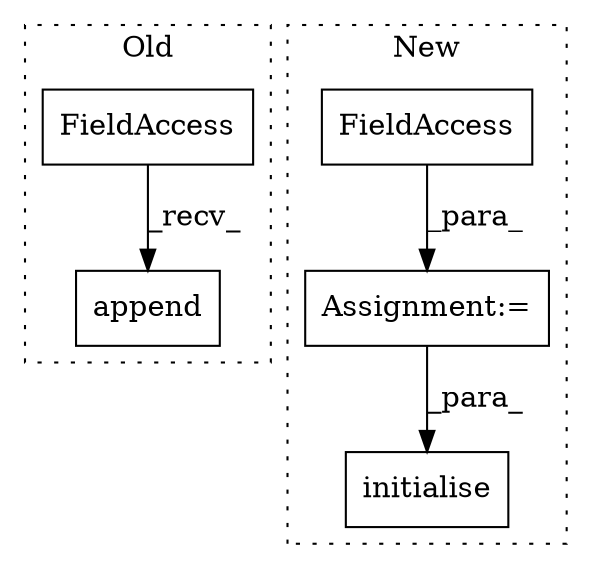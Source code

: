 digraph G {
subgraph cluster0 {
1 [label="append" a="32" s="3472,3507" l="7,1" shape="box"];
5 [label="FieldAccess" a="22" s="3459" l="12" shape="box"];
label = "Old";
style="dotted";
}
subgraph cluster1 {
2 [label="initialise" a="32" s="4126,4168" l="11,1" shape="box"];
3 [label="Assignment:=" a="7" s="4069" l="1" shape="box"];
4 [label="FieldAccess" a="22" s="4070" l="31" shape="box"];
label = "New";
style="dotted";
}
3 -> 2 [label="_para_"];
4 -> 3 [label="_para_"];
5 -> 1 [label="_recv_"];
}